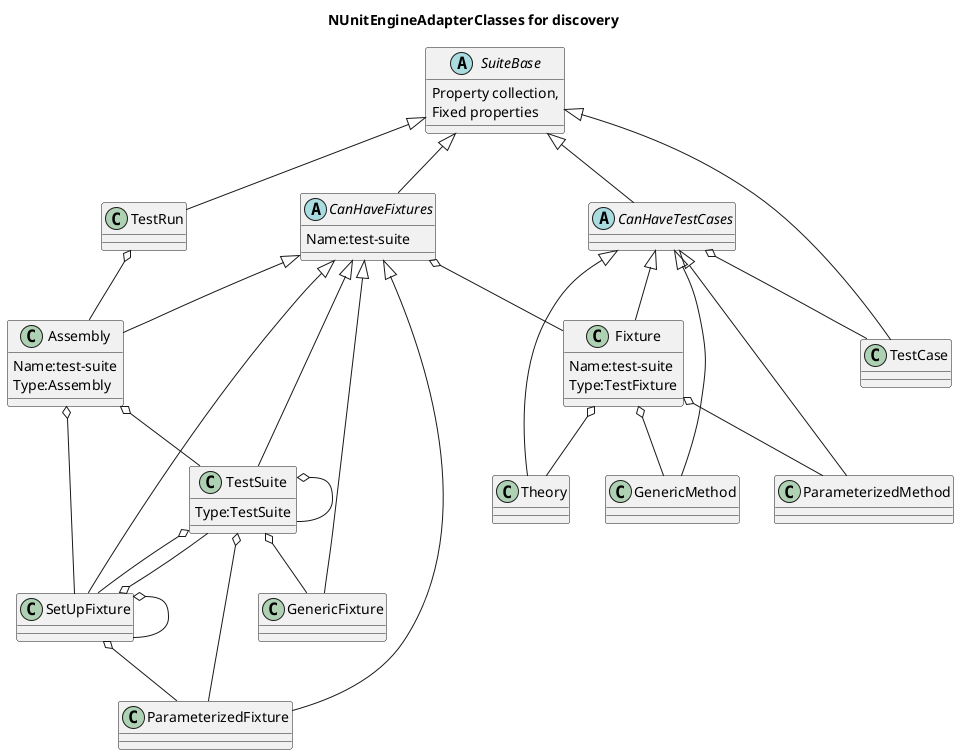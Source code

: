 @startuml
title NUnitEngineAdapterClasses for discovery
   CanHaveFixtures <|-- TestSuite
   SuiteBase <|-- CanHaveTestCases
   SuiteBase <|-- CanHaveFixtures
   SuiteBase <|-- TestRun
   CanHaveTestCases <|-- Fixture
   SuiteBase <|-- TestCase
   CanHaveTestCases <|-- ParameterizedMethod
   CanHaveFixtures <|-- GenericFixture
   CanHaveFixtures <|-- SetUpFixture
   CanHaveTestCases <|-- Theory
   TestSuite o-- GenericFixture
   TestSuite o-- TestSuite
   Fixture o-- ParameterizedMethod
   CanHaveTestCases o-- TestCase
   CanHaveFixtures o-- Fixture
   CanHaveFixtures <|-- ParameterizedFixture
   CanHaveFixtures <|-- Assembly
   TestSuite o-- ParameterizedFixture
   TestSuite o-- SetUpFixture
   Assembly o-- TestSuite
   Assembly o-- SetUpFixture
   Fixture o-- Theory
   Fixture o-- GenericMethod
   CanHaveTestCases <|-- GenericMethod
   TestRun o-- Assembly
   SetUpFixture o-- TestSuite
   SetUpFixture o-- SetUpFixture
   SetUpFixture o-- ParameterizedFixture
   
abstract class SuiteBase {
   Property collection,
   Fixed properties
}

abstract class CanHaveTestCases {
   

}

abstract class CanHaveFixtures {
   Name:test-suite
}

class Assembly
{
   Name:test-suite
   Type:Assembly
}

class TestSuite{
   Type:TestSuite
}

class Fixture{
   Name:test-suite
   Type:TestFixture
}


   
@enduml